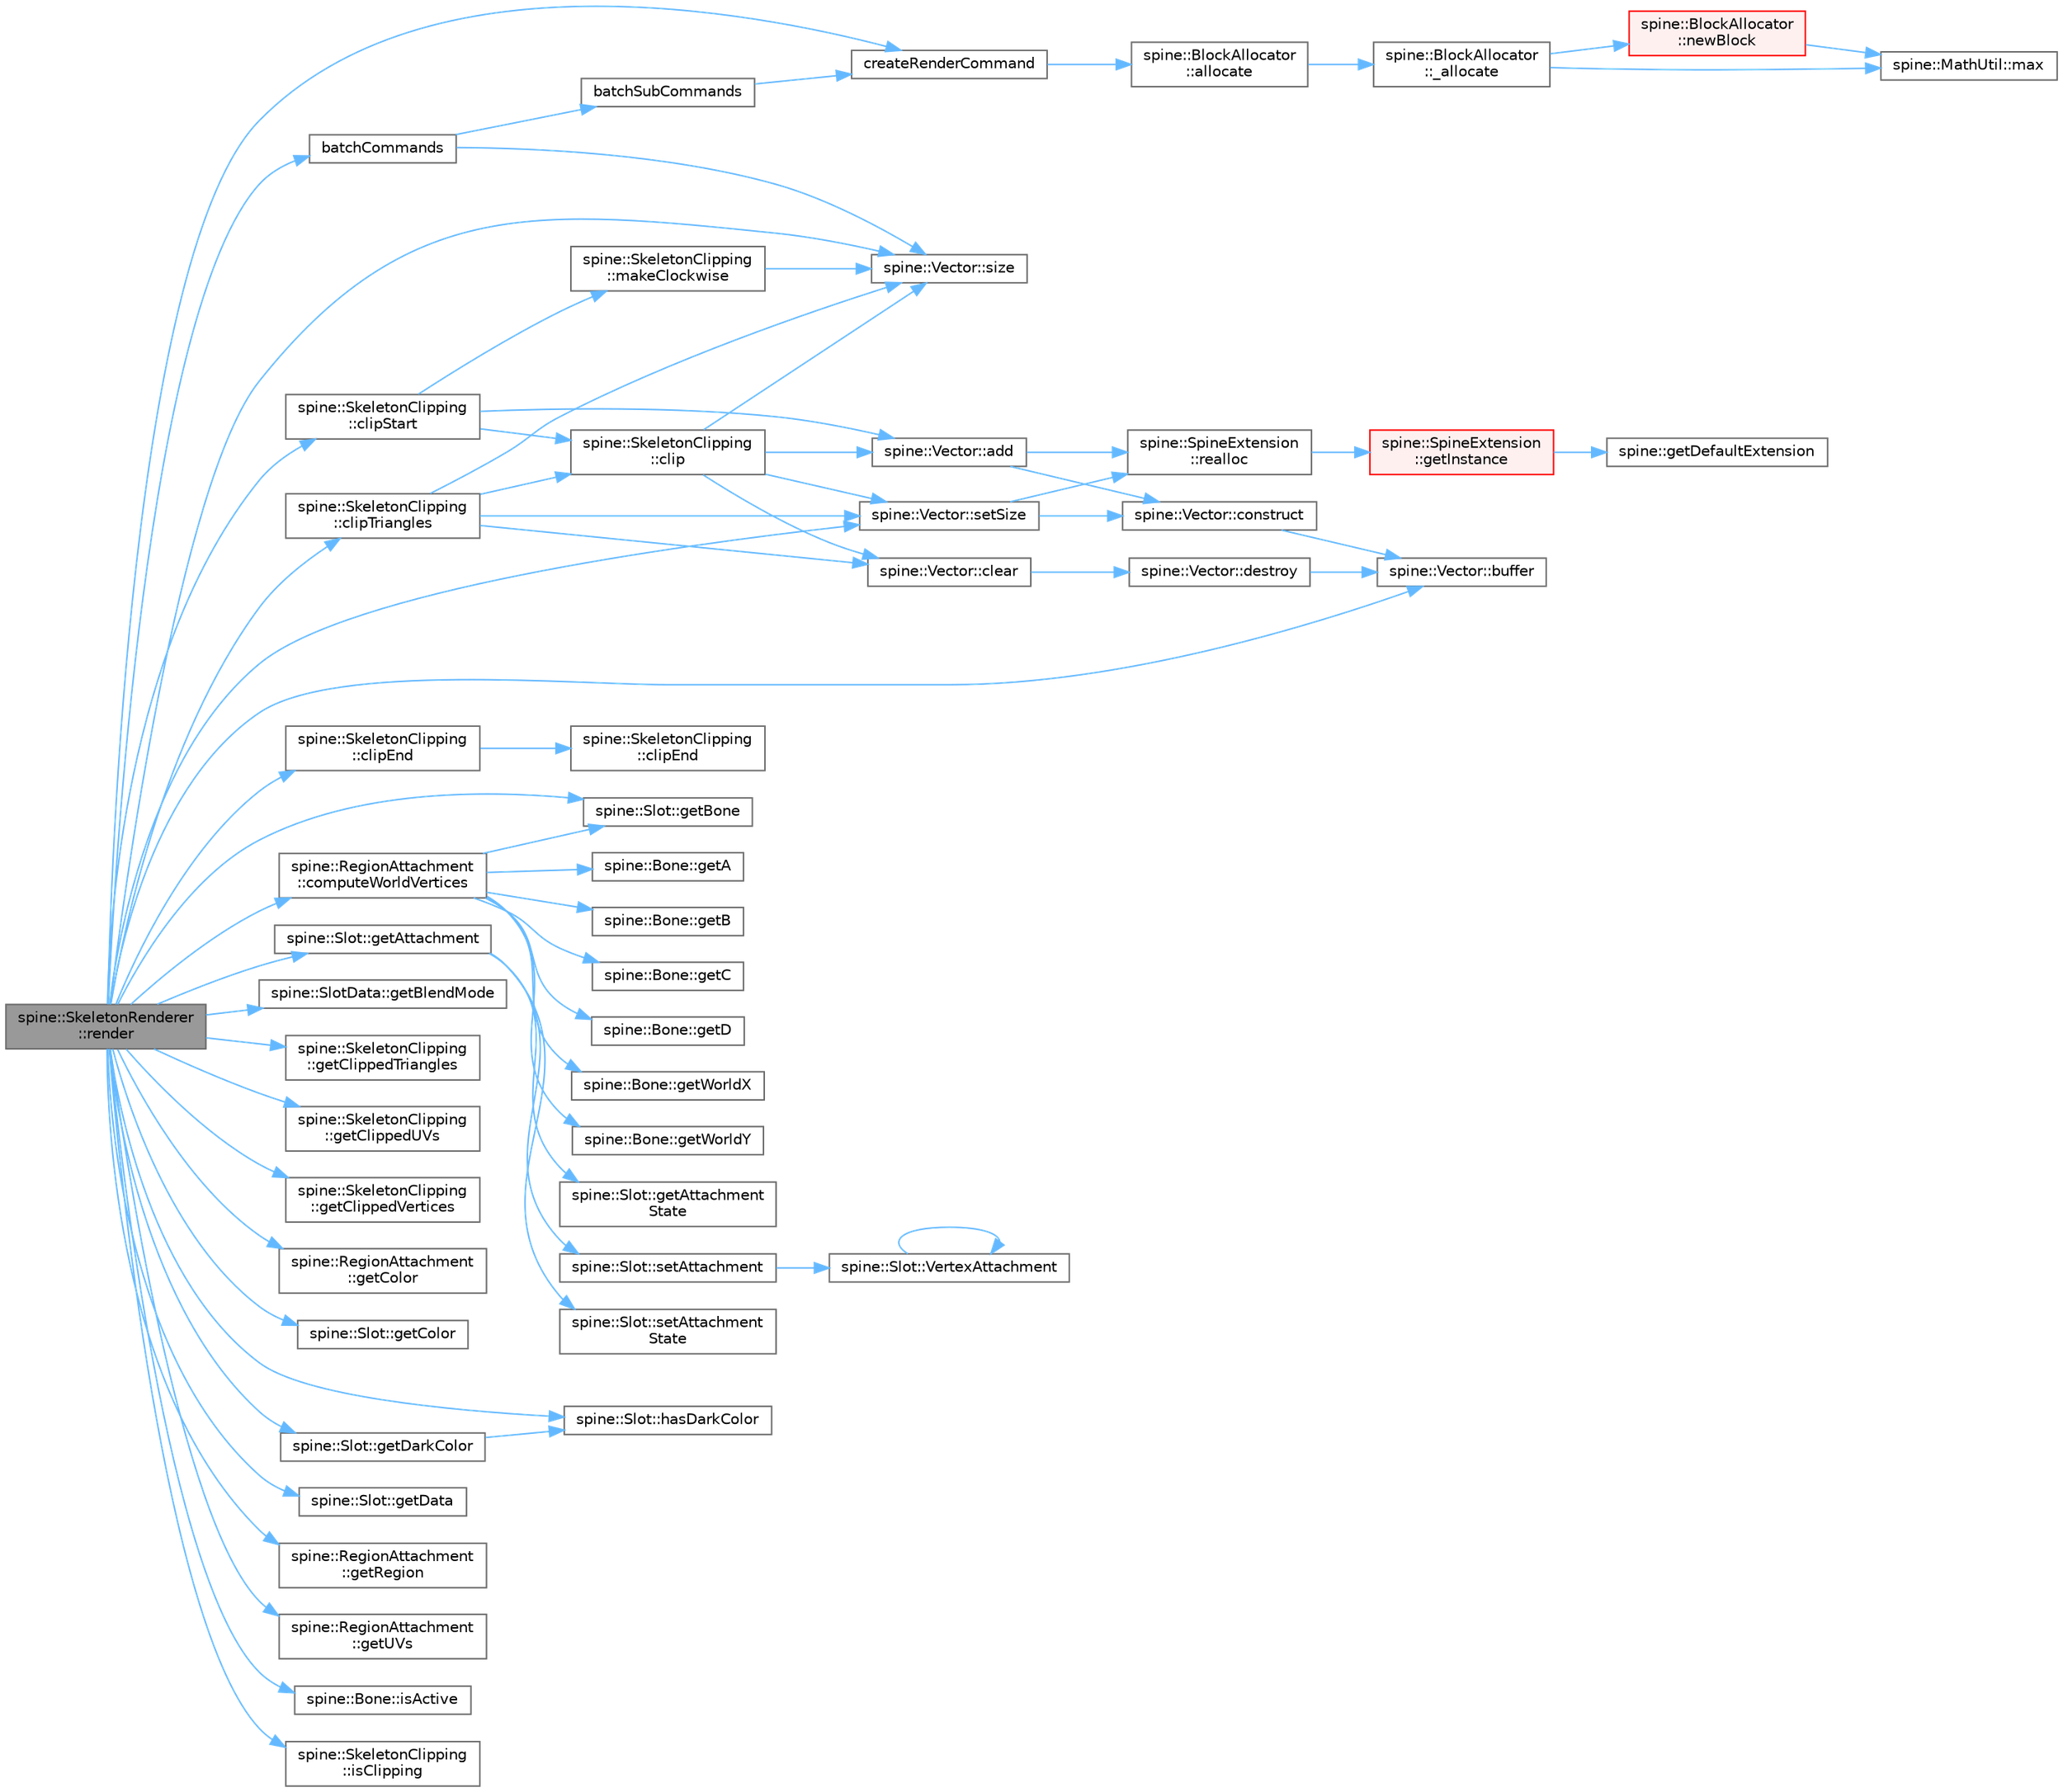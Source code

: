 digraph "spine::SkeletonRenderer::render"
{
 // LATEX_PDF_SIZE
  bgcolor="transparent";
  edge [fontname=Helvetica,fontsize=10,labelfontname=Helvetica,labelfontsize=10];
  node [fontname=Helvetica,fontsize=10,shape=box,height=0.2,width=0.4];
  rankdir="LR";
  Node1 [id="Node000001",label="spine::SkeletonRenderer\l::render",height=0.2,width=0.4,color="gray40", fillcolor="grey60", style="filled", fontcolor="black",tooltip=" "];
  Node1 -> Node2 [id="edge68_Node000001_Node000002",color="steelblue1",style="solid",tooltip=" "];
  Node2 [id="Node000002",label="batchCommands",height=0.2,width=0.4,color="grey40", fillcolor="white", style="filled",URL="$_skeleton_renderer_8cpp.html#a2d415e915324233d5bb0015389354d09",tooltip=" "];
  Node2 -> Node3 [id="edge69_Node000002_Node000003",color="steelblue1",style="solid",tooltip=" "];
  Node3 [id="Node000003",label="batchSubCommands",height=0.2,width=0.4,color="grey40", fillcolor="white", style="filled",URL="$_skeleton_renderer_8cpp.html#a7a5cbff2cf16e751c422a1254bbd6b81",tooltip=" "];
  Node3 -> Node4 [id="edge70_Node000003_Node000004",color="steelblue1",style="solid",tooltip=" "];
  Node4 [id="Node000004",label="createRenderCommand",height=0.2,width=0.4,color="grey40", fillcolor="white", style="filled",URL="$_skeleton_renderer_8cpp.html#a3103769a521e71530534053e719e62d5",tooltip=" "];
  Node4 -> Node5 [id="edge71_Node000004_Node000005",color="steelblue1",style="solid",tooltip=" "];
  Node5 [id="Node000005",label="spine::BlockAllocator\l::allocate",height=0.2,width=0.4,color="grey40", fillcolor="white", style="filled",URL="$classspine_1_1_block_allocator.html#a0186d7cf5f46ecaca58d4634fbef27d8",tooltip=" "];
  Node5 -> Node6 [id="edge72_Node000005_Node000006",color="steelblue1",style="solid",tooltip=" "];
  Node6 [id="Node000006",label="spine::BlockAllocator\l::_allocate",height=0.2,width=0.4,color="grey40", fillcolor="white", style="filled",URL="$classspine_1_1_block_allocator.html#ab84453580f577874caafd243e23ef49f",tooltip=" "];
  Node6 -> Node7 [id="edge73_Node000006_Node000007",color="steelblue1",style="solid",tooltip=" "];
  Node7 [id="Node000007",label="spine::MathUtil::max",height=0.2,width=0.4,color="grey40", fillcolor="white", style="filled",URL="$classspine_1_1_math_util.html#a61ce0db5c69055db5e7002bd927b6c52",tooltip=" "];
  Node6 -> Node8 [id="edge74_Node000006_Node000008",color="steelblue1",style="solid",tooltip=" "];
  Node8 [id="Node000008",label="spine::BlockAllocator\l::newBlock",height=0.2,width=0.4,color="red", fillcolor="#FFF0F0", style="filled",URL="$classspine_1_1_block_allocator.html#a736398d74a07bc42b8d246f74525b306",tooltip=" "];
  Node8 -> Node7 [id="edge75_Node000008_Node000007",color="steelblue1",style="solid",tooltip=" "];
  Node2 -> Node13 [id="edge76_Node000002_Node000013",color="steelblue1",style="solid",tooltip=" "];
  Node13 [id="Node000013",label="spine::Vector::size",height=0.2,width=0.4,color="grey40", fillcolor="white", style="filled",URL="$classspine_1_1_vector.html#a9a93bc1e4174a3abf92154b3c1017542",tooltip=" "];
  Node1 -> Node14 [id="edge77_Node000001_Node000014",color="steelblue1",style="solid",tooltip=" "];
  Node14 [id="Node000014",label="spine::Vector::buffer",height=0.2,width=0.4,color="grey40", fillcolor="white", style="filled",URL="$classspine_1_1_vector.html#a51e5c426b03098af297e10efdaf52e22",tooltip=" "];
  Node1 -> Node15 [id="edge78_Node000001_Node000015",color="steelblue1",style="solid",tooltip=" "];
  Node15 [id="Node000015",label="spine::SkeletonClipping\l::clipEnd",height=0.2,width=0.4,color="grey40", fillcolor="white", style="filled",URL="$classspine_1_1_skeleton_clipping.html#a11fa3dc8501d348f0a23a110e2eed5d5",tooltip=" "];
  Node15 -> Node16 [id="edge79_Node000015_Node000016",color="steelblue1",style="solid",tooltip=" "];
  Node16 [id="Node000016",label="spine::SkeletonClipping\l::clipEnd",height=0.2,width=0.4,color="grey40", fillcolor="white", style="filled",URL="$classspine_1_1_skeleton_clipping.html#a11490e8c4e91771599c732436cd0cdfe",tooltip=" "];
  Node1 -> Node17 [id="edge80_Node000001_Node000017",color="steelblue1",style="solid",tooltip=" "];
  Node17 [id="Node000017",label="spine::SkeletonClipping\l::clipStart",height=0.2,width=0.4,color="grey40", fillcolor="white", style="filled",URL="$classspine_1_1_skeleton_clipping.html#afd2fb8e8b5813758d20b990bb22d3405",tooltip=" "];
  Node17 -> Node18 [id="edge81_Node000017_Node000018",color="steelblue1",style="solid",tooltip=" "];
  Node18 [id="Node000018",label="spine::Vector::add",height=0.2,width=0.4,color="grey40", fillcolor="white", style="filled",URL="$classspine_1_1_vector.html#ae2e7551c569fe19dd9d4528e2eaaf940",tooltip=" "];
  Node18 -> Node19 [id="edge82_Node000018_Node000019",color="steelblue1",style="solid",tooltip=" "];
  Node19 [id="Node000019",label="spine::Vector::construct",height=0.2,width=0.4,color="grey40", fillcolor="white", style="filled",URL="$classspine_1_1_vector.html#abfde582e65af47f6402e4bbdbd8a342c",tooltip=" "];
  Node19 -> Node14 [id="edge83_Node000019_Node000014",color="steelblue1",style="solid",tooltip=" "];
  Node18 -> Node20 [id="edge84_Node000018_Node000020",color="steelblue1",style="solid",tooltip=" "];
  Node20 [id="Node000020",label="spine::SpineExtension\l::realloc",height=0.2,width=0.4,color="grey40", fillcolor="white", style="filled",URL="$classspine_1_1_spine_extension.html#a7193fd3fa608111c02d744b46281cfed",tooltip=" "];
  Node20 -> Node10 [id="edge85_Node000020_Node000010",color="steelblue1",style="solid",tooltip=" "];
  Node10 [id="Node000010",label="spine::SpineExtension\l::getInstance",height=0.2,width=0.4,color="red", fillcolor="#FFF0F0", style="filled",URL="$classspine_1_1_spine_extension.html#ab60f2a37a933de36919feea9a33de55b",tooltip=" "];
  Node10 -> Node11 [id="edge86_Node000010_Node000011",color="steelblue1",style="solid",tooltip=" "];
  Node11 [id="Node000011",label="spine::getDefaultExtension",height=0.2,width=0.4,color="grey40", fillcolor="white", style="filled",URL="$namespacespine.html#a24f615f096f30200fe83c7a9cc811f75",tooltip=" "];
  Node17 -> Node21 [id="edge87_Node000017_Node000021",color="steelblue1",style="solid",tooltip=" "];
  Node21 [id="Node000021",label="spine::SkeletonClipping\l::clip",height=0.2,width=0.4,color="grey40", fillcolor="white", style="filled",URL="$classspine_1_1_skeleton_clipping.html#a8d1c2ea59855216093e61d80d66e6974",tooltip=" "];
  Node21 -> Node18 [id="edge88_Node000021_Node000018",color="steelblue1",style="solid",tooltip=" "];
  Node21 -> Node22 [id="edge89_Node000021_Node000022",color="steelblue1",style="solid",tooltip=" "];
  Node22 [id="Node000022",label="spine::Vector::clear",height=0.2,width=0.4,color="grey40", fillcolor="white", style="filled",URL="$classspine_1_1_vector.html#a7e0da3564f29ad09f6041612389f7082",tooltip=" "];
  Node22 -> Node23 [id="edge90_Node000022_Node000023",color="steelblue1",style="solid",tooltip=" "];
  Node23 [id="Node000023",label="spine::Vector::destroy",height=0.2,width=0.4,color="grey40", fillcolor="white", style="filled",URL="$classspine_1_1_vector.html#aeda35bcc9bbf107e3120818a0047cca9",tooltip=" "];
  Node23 -> Node14 [id="edge91_Node000023_Node000014",color="steelblue1",style="solid",tooltip=" "];
  Node21 -> Node24 [id="edge92_Node000021_Node000024",color="steelblue1",style="solid",tooltip=" "];
  Node24 [id="Node000024",label="spine::Vector::setSize",height=0.2,width=0.4,color="grey40", fillcolor="white", style="filled",URL="$classspine_1_1_vector.html#afc7cd327140907874b8c8b4a7bca689e",tooltip=" "];
  Node24 -> Node19 [id="edge93_Node000024_Node000019",color="steelblue1",style="solid",tooltip=" "];
  Node24 -> Node20 [id="edge94_Node000024_Node000020",color="steelblue1",style="solid",tooltip=" "];
  Node21 -> Node13 [id="edge95_Node000021_Node000013",color="steelblue1",style="solid",tooltip=" "];
  Node17 -> Node25 [id="edge96_Node000017_Node000025",color="steelblue1",style="solid",tooltip=" "];
  Node25 [id="Node000025",label="spine::SkeletonClipping\l::makeClockwise",height=0.2,width=0.4,color="grey40", fillcolor="white", style="filled",URL="$classspine_1_1_skeleton_clipping.html#a8936829949b353cf7c2d09a91c6f12f1",tooltip=" "];
  Node25 -> Node13 [id="edge97_Node000025_Node000013",color="steelblue1",style="solid",tooltip=" "];
  Node1 -> Node26 [id="edge98_Node000001_Node000026",color="steelblue1",style="solid",tooltip=" "];
  Node26 [id="Node000026",label="spine::SkeletonClipping\l::clipTriangles",height=0.2,width=0.4,color="grey40", fillcolor="white", style="filled",URL="$classspine_1_1_skeleton_clipping.html#aec0e19eb248a06c1fd52ed6c1cae18b8",tooltip=" "];
  Node26 -> Node22 [id="edge99_Node000026_Node000022",color="steelblue1",style="solid",tooltip=" "];
  Node26 -> Node21 [id="edge100_Node000026_Node000021",color="steelblue1",style="solid",tooltip=" "];
  Node26 -> Node24 [id="edge101_Node000026_Node000024",color="steelblue1",style="solid",tooltip=" "];
  Node26 -> Node13 [id="edge102_Node000026_Node000013",color="steelblue1",style="solid",tooltip=" "];
  Node1 -> Node27 [id="edge103_Node000001_Node000027",color="steelblue1",style="solid",tooltip=" "];
  Node27 [id="Node000027",label="spine::RegionAttachment\l::computeWorldVertices",height=0.2,width=0.4,color="grey40", fillcolor="white", style="filled",URL="$classspine_1_1_region_attachment.html#aff6093b5fdcab5375c2d8b068231e66e",tooltip=" "];
  Node27 -> Node28 [id="edge104_Node000027_Node000028",color="steelblue1",style="solid",tooltip=" "];
  Node28 [id="Node000028",label="spine::Bone::getA",height=0.2,width=0.4,color="grey40", fillcolor="white", style="filled",URL="$classspine_1_1_bone.html#ad1bf794d4403f999c8f7b9f836df66d6",tooltip=" "];
  Node27 -> Node29 [id="edge105_Node000027_Node000029",color="steelblue1",style="solid",tooltip=" "];
  Node29 [id="Node000029",label="spine::Bone::getB",height=0.2,width=0.4,color="grey40", fillcolor="white", style="filled",URL="$classspine_1_1_bone.html#a058d5c49c47ceede5807b162410a1694",tooltip=" "];
  Node27 -> Node30 [id="edge106_Node000027_Node000030",color="steelblue1",style="solid",tooltip=" "];
  Node30 [id="Node000030",label="spine::Slot::getBone",height=0.2,width=0.4,color="grey40", fillcolor="white", style="filled",URL="$classspine_1_1_slot.html#a70e34507eb281998a242b6466b8465b6",tooltip=" "];
  Node27 -> Node31 [id="edge107_Node000027_Node000031",color="steelblue1",style="solid",tooltip=" "];
  Node31 [id="Node000031",label="spine::Bone::getC",height=0.2,width=0.4,color="grey40", fillcolor="white", style="filled",URL="$classspine_1_1_bone.html#a3d65d6d037c98373ee8f50c8eb8ecb9d",tooltip=" "];
  Node27 -> Node32 [id="edge108_Node000027_Node000032",color="steelblue1",style="solid",tooltip=" "];
  Node32 [id="Node000032",label="spine::Bone::getD",height=0.2,width=0.4,color="grey40", fillcolor="white", style="filled",URL="$classspine_1_1_bone.html#a5966f13d167734f5cceafca71892f5ec",tooltip=" "];
  Node27 -> Node33 [id="edge109_Node000027_Node000033",color="steelblue1",style="solid",tooltip=" "];
  Node33 [id="Node000033",label="spine::Bone::getWorldX",height=0.2,width=0.4,color="grey40", fillcolor="white", style="filled",URL="$classspine_1_1_bone.html#a31d0b696d1599e91547485b299ac0177",tooltip=" "];
  Node27 -> Node34 [id="edge110_Node000027_Node000034",color="steelblue1",style="solid",tooltip=" "];
  Node34 [id="Node000034",label="spine::Bone::getWorldY",height=0.2,width=0.4,color="grey40", fillcolor="white", style="filled",URL="$classspine_1_1_bone.html#a259cfdb2fbd70a5c57a2b59a2bcbc67a",tooltip=" "];
  Node1 -> Node4 [id="edge111_Node000001_Node000004",color="steelblue1",style="solid",tooltip=" "];
  Node1 -> Node35 [id="edge112_Node000001_Node000035",color="steelblue1",style="solid",tooltip=" "];
  Node35 [id="Node000035",label="spine::Slot::getAttachment",height=0.2,width=0.4,color="grey40", fillcolor="white", style="filled",URL="$classspine_1_1_slot.html#af8f7f6c38794624b4bbcb1031d05b37b",tooltip="May be NULL."];
  Node35 -> Node36 [id="edge113_Node000035_Node000036",color="steelblue1",style="solid",tooltip=" "];
  Node36 [id="Node000036",label="spine::Slot::getAttachment\lState",height=0.2,width=0.4,color="grey40", fillcolor="white", style="filled",URL="$classspine_1_1_slot.html#af63d2293b5f0c9769d3589a7736c55a6",tooltip=" "];
  Node35 -> Node37 [id="edge114_Node000035_Node000037",color="steelblue1",style="solid",tooltip=" "];
  Node37 [id="Node000037",label="spine::Slot::setAttachment",height=0.2,width=0.4,color="grey40", fillcolor="white", style="filled",URL="$classspine_1_1_slot.html#ad9359f3f2289ed3c013215c40b180c58",tooltip=" "];
  Node37 -> Node38 [id="edge115_Node000037_Node000038",color="steelblue1",style="solid",tooltip=" "];
  Node38 [id="Node000038",label="spine::Slot::VertexAttachment",height=0.2,width=0.4,color="grey40", fillcolor="white", style="filled",URL="$classspine_1_1_slot.html#a4eec6d564571199bb94093daf4fa675c",tooltip=" "];
  Node38 -> Node38 [id="edge116_Node000038_Node000038",color="steelblue1",style="solid",tooltip=" "];
  Node35 -> Node39 [id="edge117_Node000035_Node000039",color="steelblue1",style="solid",tooltip=" "];
  Node39 [id="Node000039",label="spine::Slot::setAttachment\lState",height=0.2,width=0.4,color="grey40", fillcolor="white", style="filled",URL="$classspine_1_1_slot.html#ab108772a947f2283bdd50c493beeeb39",tooltip=" "];
  Node1 -> Node40 [id="edge118_Node000001_Node000040",color="steelblue1",style="solid",tooltip=" "];
  Node40 [id="Node000040",label="spine::SlotData::getBlendMode",height=0.2,width=0.4,color="grey40", fillcolor="white", style="filled",URL="$classspine_1_1_slot_data.html#a96a454bc91254bf20ed36b648e8ce160",tooltip=" "];
  Node1 -> Node30 [id="edge119_Node000001_Node000030",color="steelblue1",style="solid",tooltip=" "];
  Node1 -> Node41 [id="edge120_Node000001_Node000041",color="steelblue1",style="solid",tooltip=" "];
  Node41 [id="Node000041",label="spine::SkeletonClipping\l::getClippedTriangles",height=0.2,width=0.4,color="grey40", fillcolor="white", style="filled",URL="$classspine_1_1_skeleton_clipping.html#a713688d9ded7850fa6487d75a1038404",tooltip=" "];
  Node1 -> Node42 [id="edge121_Node000001_Node000042",color="steelblue1",style="solid",tooltip=" "];
  Node42 [id="Node000042",label="spine::SkeletonClipping\l::getClippedUVs",height=0.2,width=0.4,color="grey40", fillcolor="white", style="filled",URL="$classspine_1_1_skeleton_clipping.html#ac151eb59e858514b828ee69c1febf26c",tooltip=" "];
  Node1 -> Node43 [id="edge122_Node000001_Node000043",color="steelblue1",style="solid",tooltip=" "];
  Node43 [id="Node000043",label="spine::SkeletonClipping\l::getClippedVertices",height=0.2,width=0.4,color="grey40", fillcolor="white", style="filled",URL="$classspine_1_1_skeleton_clipping.html#a0bc2b65d00f7030395880b85cafebbcf",tooltip=" "];
  Node1 -> Node44 [id="edge123_Node000001_Node000044",color="steelblue1",style="solid",tooltip=" "];
  Node44 [id="Node000044",label="spine::RegionAttachment\l::getColor",height=0.2,width=0.4,color="grey40", fillcolor="white", style="filled",URL="$classspine_1_1_region_attachment.html#ab7f22bbc560f9c046b8076ff970a38c5",tooltip=" "];
  Node1 -> Node45 [id="edge124_Node000001_Node000045",color="steelblue1",style="solid",tooltip=" "];
  Node45 [id="Node000045",label="spine::Slot::getColor",height=0.2,width=0.4,color="grey40", fillcolor="white", style="filled",URL="$classspine_1_1_slot.html#a46318ae842c4846d16ae33d16b1916dc",tooltip=" "];
  Node1 -> Node46 [id="edge125_Node000001_Node000046",color="steelblue1",style="solid",tooltip=" "];
  Node46 [id="Node000046",label="spine::Slot::getDarkColor",height=0.2,width=0.4,color="grey40", fillcolor="white", style="filled",URL="$classspine_1_1_slot.html#aa42c52420f332b1027b37016b13d3457",tooltip=" "];
  Node46 -> Node47 [id="edge126_Node000046_Node000047",color="steelblue1",style="solid",tooltip=" "];
  Node47 [id="Node000047",label="spine::Slot::hasDarkColor",height=0.2,width=0.4,color="grey40", fillcolor="white", style="filled",URL="$classspine_1_1_slot.html#aaf24b2b20880efd58f1154860e0d8050",tooltip=" "];
  Node1 -> Node48 [id="edge127_Node000001_Node000048",color="steelblue1",style="solid",tooltip=" "];
  Node48 [id="Node000048",label="spine::Slot::getData",height=0.2,width=0.4,color="grey40", fillcolor="white", style="filled",URL="$classspine_1_1_slot.html#aa40b9c57e081fa331da138ce469ec8a4",tooltip=" "];
  Node1 -> Node49 [id="edge128_Node000001_Node000049",color="steelblue1",style="solid",tooltip=" "];
  Node49 [id="Node000049",label="spine::RegionAttachment\l::getRegion",height=0.2,width=0.4,color="grey40", fillcolor="white", style="filled",URL="$classspine_1_1_region_attachment.html#adf3addb5aec6daa0d88e3bb9ed3c5305",tooltip=" "];
  Node1 -> Node50 [id="edge129_Node000001_Node000050",color="steelblue1",style="solid",tooltip=" "];
  Node50 [id="Node000050",label="spine::RegionAttachment\l::getUVs",height=0.2,width=0.4,color="grey40", fillcolor="white", style="filled",URL="$classspine_1_1_region_attachment.html#a52c9dad057bd37dd9b82fa3670d41a91",tooltip=" "];
  Node1 -> Node47 [id="edge130_Node000001_Node000047",color="steelblue1",style="solid",tooltip=" "];
  Node1 -> Node51 [id="edge131_Node000001_Node000051",color="steelblue1",style="solid",tooltip=" "];
  Node51 [id="Node000051",label="spine::Bone::isActive",height=0.2,width=0.4,color="grey40", fillcolor="white", style="filled",URL="$classspine_1_1_bone.html#ada704b83037234cd547446faadf8b92b",tooltip=" "];
  Node1 -> Node52 [id="edge132_Node000001_Node000052",color="steelblue1",style="solid",tooltip=" "];
  Node52 [id="Node000052",label="spine::SkeletonClipping\l::isClipping",height=0.2,width=0.4,color="grey40", fillcolor="white", style="filled",URL="$classspine_1_1_skeleton_clipping.html#a4705b15b310c59b5bad90c8f5ff54e9f",tooltip=" "];
  Node1 -> Node24 [id="edge133_Node000001_Node000024",color="steelblue1",style="solid",tooltip=" "];
  Node1 -> Node13 [id="edge134_Node000001_Node000013",color="steelblue1",style="solid",tooltip=" "];
}
